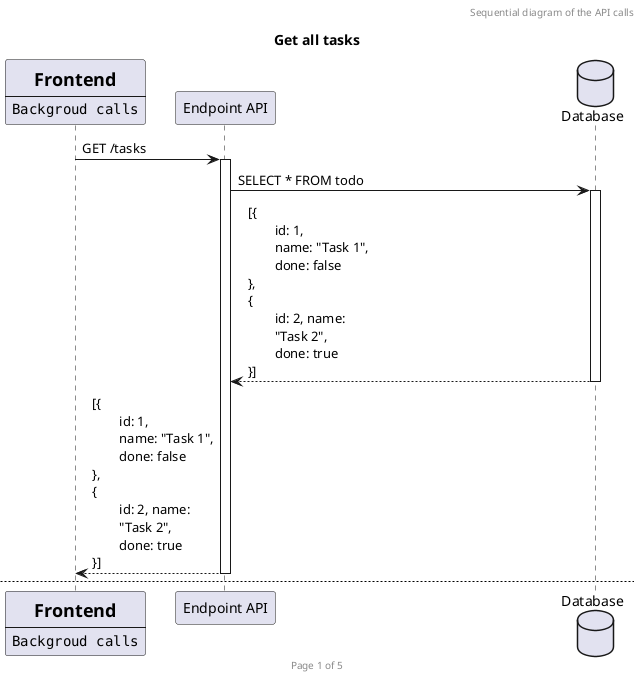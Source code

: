 @startuml

header Sequential diagram of the API calls
footer Page %page% of %lastpage%

participant Front [
    =Frontend
    ----
    ""Backgroud calls""
]
participant "Endpoint API"  as api
database    Database        as db

title Get all tasks

Front -> api: GET /tasks
activate api

api -> db: SELECT * FROM todo
activate db

db --> api: [{\n\tid: 1,\n\tname: "Task 1",\n\tdone: false\n},\n{\n\tid: 2, name:\n\t"Task 2",\n\tdone: true\n}]
deactivate db

api --> Front: [{\n\tid: 1,\n\tname: "Task 1",\n\tdone: false\n},\n{\n\tid: 2, name:\n\t"Task 2",\n\tdone: true\n}]
deactivate api

newpage Get a task by id

Front -> api: GET /task/1
activate api

api -> db: SELECT * FROM todo WHERE id = 1
activate db

db --> api: {\n\tid: 1,\n\tname: "Task 1",\n\tdone: false\n}
deactivate db

api --> Front: {\n\tid: 1,\n\tname: "Task 1",\n\tdone: false\n}
deactivate api

newpage Create a task

Front -> api: POST /task
activate api

api -> db: INSERT INTO todo (name, done) VALUES ("Task 3", false)
activate db

db --> api: {\n\tid: 3,\n\tname: "Task 3",\n\tdone: false\n}
deactivate db

api --> Front: {\n\tid: 3,\n\tname: "Task 3",\n\tdone: false\n}
deactivate api

newpage Update a task

Front -> api: PUT /task/3
activate api

api -> db: UPDATE todo SET done = true WHERE id = 3
activate db

db --> api: {\n\tid: 3,\n\tname: "Task 3",\n\tdone: true\n}
deactivate db

api --> Front: {\n\tid: 3,\n\tname: "Task 3",\n\tdone: true\n}
deactivate api

newpage Delete a task

Front -> api: DELETE /task/3
activate api

api -> db: DELETE FROM todo WHERE id = 3
activate db

db --> api: {\n\tid: 3,\n\tname: "Task 3",\n\tdone: true\n}
deactivate db

api --> Front: {\n\tid: 3,\n\tname: "Task 3",\n\tdone: true\n}
deactivate api

@enduml

